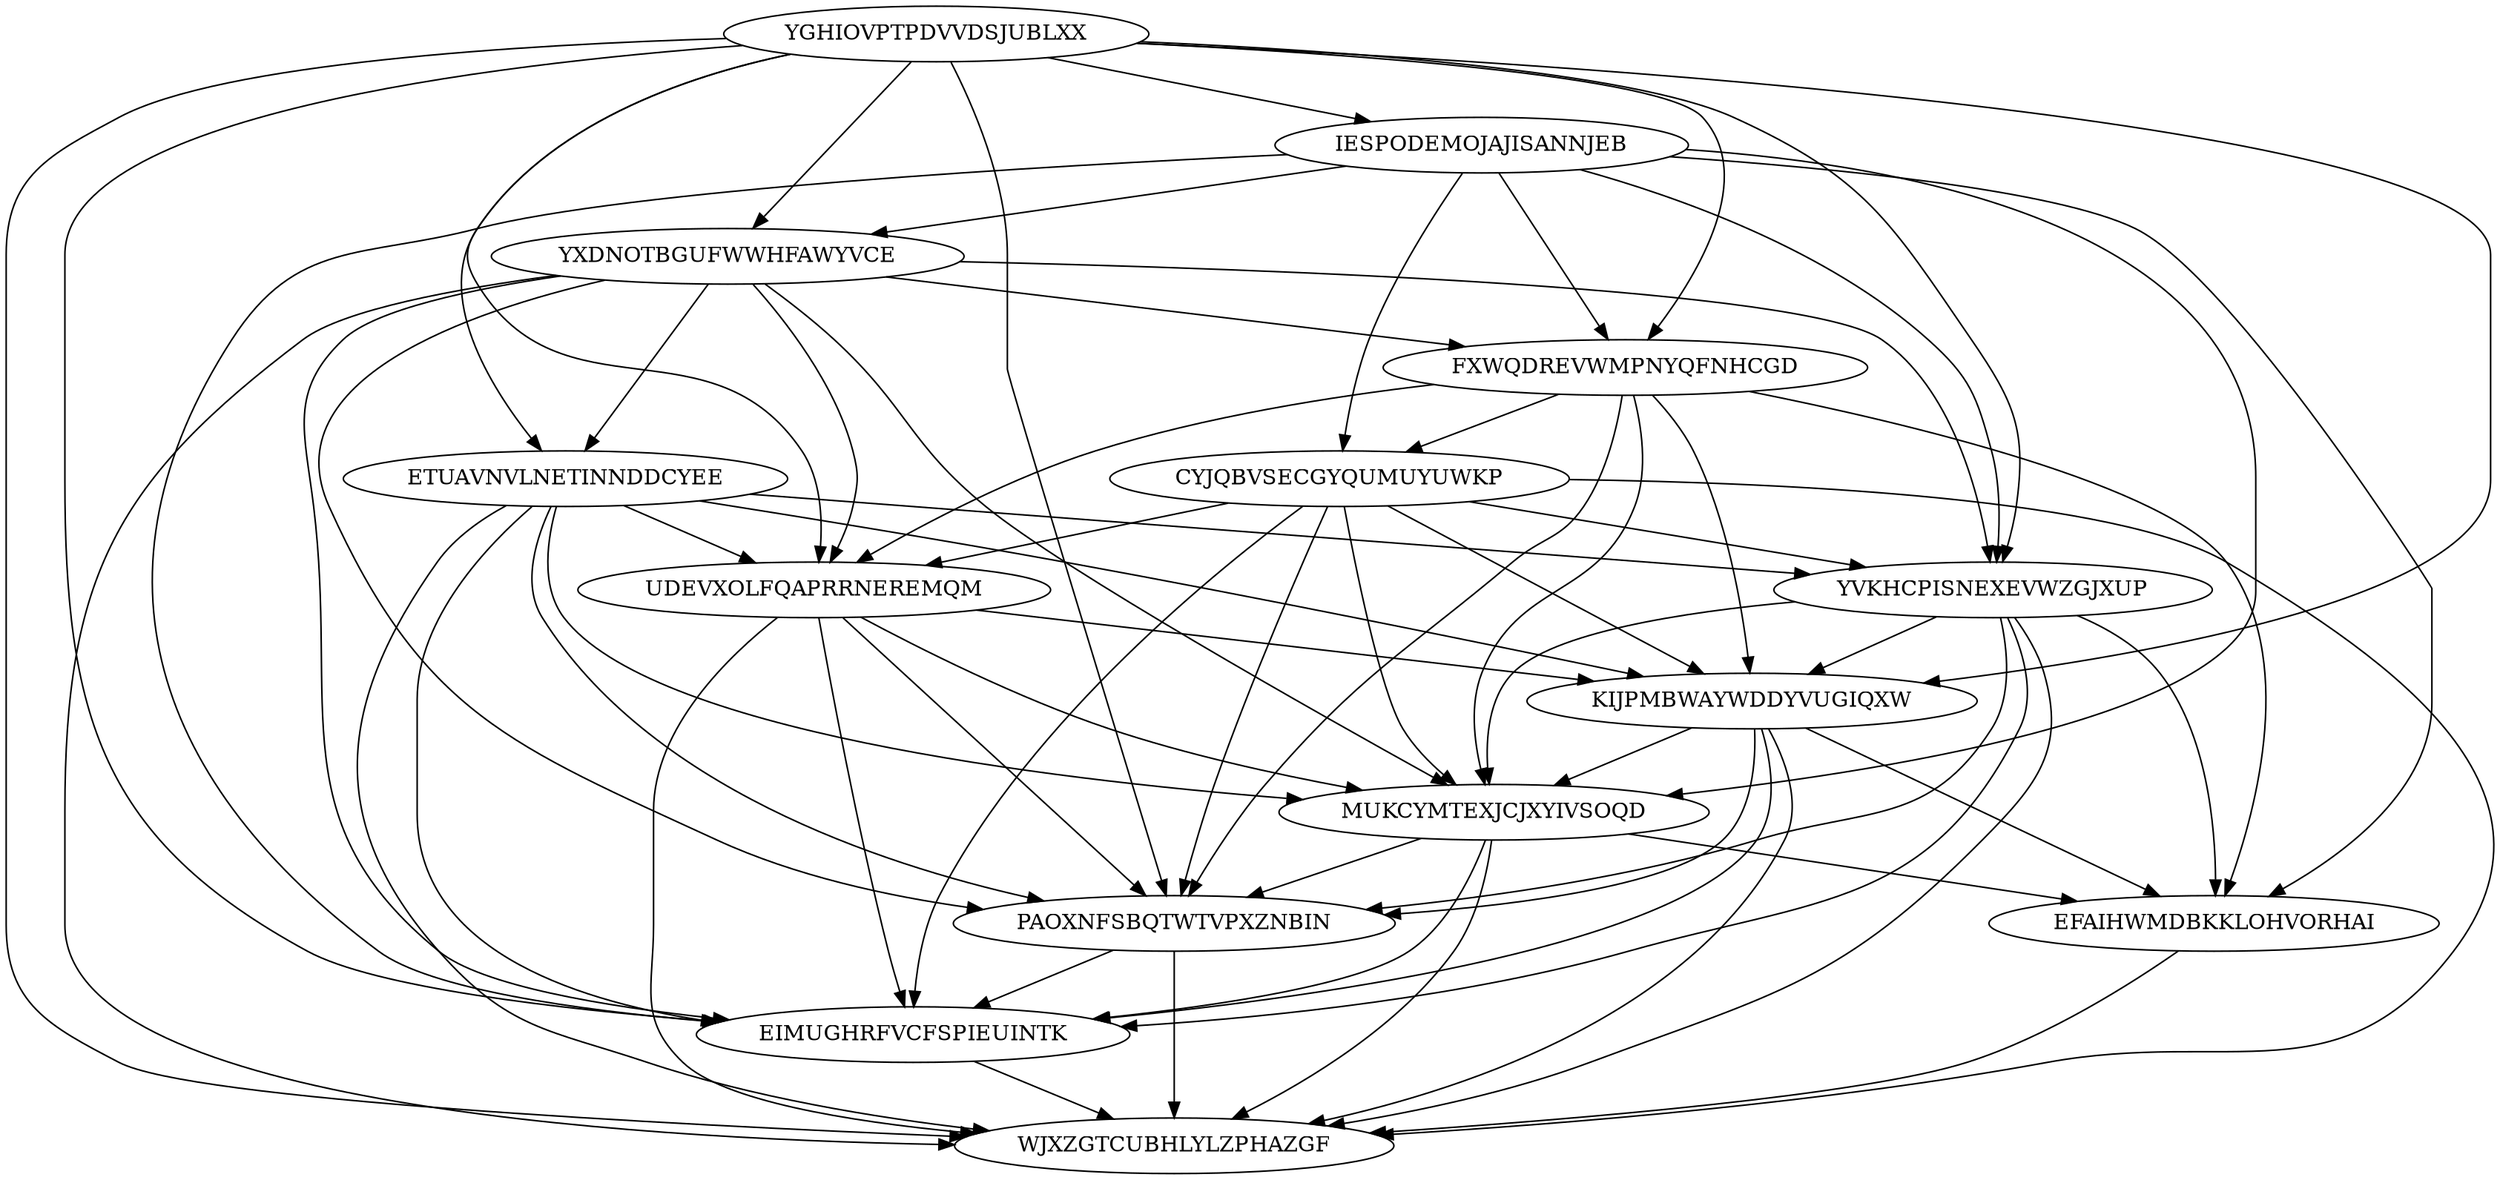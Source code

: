 digraph N14M69 {
	YGHIOVPTPDVVDSJUBLXX	[Weight=19];
	IESPODEMOJAJISANNJEB	[Weight=17];
	YXDNOTBGUFWWHFAWYVCE	[Weight=14];
	ETUAVNVLNETINNDDCYEE	[Weight=18];
	FXWQDREVWMPNYQFNHCGD	[Weight=14];
	CYJQBVSECGYQUMUYUWKP	[Weight=19];
	UDEVXOLFQAPRRNEREMQM	[Weight=18];
	YVKHCPISNEXEVWZGJXUP	[Weight=20];
	KIJPMBWAYWDDYVUGIQXW	[Weight=20];
	MUKCYMTEXJCJXYIVSOQD	[Weight=15];
	PAOXNFSBQTWTVPXZNBIN	[Weight=12];
	EIMUGHRFVCFSPIEUINTK	[Weight=19];
	EFAIHWMDBKKLOHVORHAI	[Weight=18];
	WJXZGTCUBHLYLZPHAZGF	[Weight=16];
	CYJQBVSECGYQUMUYUWKP -> MUKCYMTEXJCJXYIVSOQD [Weight=14];
	FXWQDREVWMPNYQFNHCGD -> MUKCYMTEXJCJXYIVSOQD [Weight=13];
	YXDNOTBGUFWWHFAWYVCE -> WJXZGTCUBHLYLZPHAZGF [Weight=15];
	CYJQBVSECGYQUMUYUWKP -> PAOXNFSBQTWTVPXZNBIN [Weight=14];
	YVKHCPISNEXEVWZGJXUP -> WJXZGTCUBHLYLZPHAZGF [Weight=20];
	YGHIOVPTPDVVDSJUBLXX -> PAOXNFSBQTWTVPXZNBIN [Weight=20];
	FXWQDREVWMPNYQFNHCGD -> KIJPMBWAYWDDYVUGIQXW [Weight=14];
	UDEVXOLFQAPRRNEREMQM -> MUKCYMTEXJCJXYIVSOQD [Weight=11];
	ETUAVNVLNETINNDDCYEE -> PAOXNFSBQTWTVPXZNBIN [Weight=11];
	YGHIOVPTPDVVDSJUBLXX -> EIMUGHRFVCFSPIEUINTK [Weight=18];
	YXDNOTBGUFWWHFAWYVCE -> PAOXNFSBQTWTVPXZNBIN [Weight=11];
	IESPODEMOJAJISANNJEB -> FXWQDREVWMPNYQFNHCGD [Weight=15];
	KIJPMBWAYWDDYVUGIQXW -> EFAIHWMDBKKLOHVORHAI [Weight=12];
	KIJPMBWAYWDDYVUGIQXW -> WJXZGTCUBHLYLZPHAZGF [Weight=14];
	ETUAVNVLNETINNDDCYEE -> YVKHCPISNEXEVWZGJXUP [Weight=13];
	YXDNOTBGUFWWHFAWYVCE -> YVKHCPISNEXEVWZGJXUP [Weight=16];
	YGHIOVPTPDVVDSJUBLXX -> KIJPMBWAYWDDYVUGIQXW [Weight=20];
	YVKHCPISNEXEVWZGJXUP -> EIMUGHRFVCFSPIEUINTK [Weight=12];
	IESPODEMOJAJISANNJEB -> YXDNOTBGUFWWHFAWYVCE [Weight=20];
	YVKHCPISNEXEVWZGJXUP -> EFAIHWMDBKKLOHVORHAI [Weight=13];
	KIJPMBWAYWDDYVUGIQXW -> MUKCYMTEXJCJXYIVSOQD [Weight=17];
	UDEVXOLFQAPRRNEREMQM -> KIJPMBWAYWDDYVUGIQXW [Weight=18];
	PAOXNFSBQTWTVPXZNBIN -> WJXZGTCUBHLYLZPHAZGF [Weight=20];
	MUKCYMTEXJCJXYIVSOQD -> WJXZGTCUBHLYLZPHAZGF [Weight=12];
	FXWQDREVWMPNYQFNHCGD -> EFAIHWMDBKKLOHVORHAI [Weight=16];
	YVKHCPISNEXEVWZGJXUP -> KIJPMBWAYWDDYVUGIQXW [Weight=10];
	MUKCYMTEXJCJXYIVSOQD -> EIMUGHRFVCFSPIEUINTK [Weight=18];
	YVKHCPISNEXEVWZGJXUP -> MUKCYMTEXJCJXYIVSOQD [Weight=12];
	CYJQBVSECGYQUMUYUWKP -> KIJPMBWAYWDDYVUGIQXW [Weight=11];
	FXWQDREVWMPNYQFNHCGD -> CYJQBVSECGYQUMUYUWKP [Weight=17];
	YXDNOTBGUFWWHFAWYVCE -> ETUAVNVLNETINNDDCYEE [Weight=19];
	MUKCYMTEXJCJXYIVSOQD -> EFAIHWMDBKKLOHVORHAI [Weight=14];
	IESPODEMOJAJISANNJEB -> YVKHCPISNEXEVWZGJXUP [Weight=14];
	YXDNOTBGUFWWHFAWYVCE -> FXWQDREVWMPNYQFNHCGD [Weight=11];
	EIMUGHRFVCFSPIEUINTK -> WJXZGTCUBHLYLZPHAZGF [Weight=18];
	YGHIOVPTPDVVDSJUBLXX -> ETUAVNVLNETINNDDCYEE [Weight=17];
	YGHIOVPTPDVVDSJUBLXX -> YXDNOTBGUFWWHFAWYVCE [Weight=14];
	ETUAVNVLNETINNDDCYEE -> KIJPMBWAYWDDYVUGIQXW [Weight=18];
	UDEVXOLFQAPRRNEREMQM -> PAOXNFSBQTWTVPXZNBIN [Weight=11];
	ETUAVNVLNETINNDDCYEE -> WJXZGTCUBHLYLZPHAZGF [Weight=18];
	FXWQDREVWMPNYQFNHCGD -> PAOXNFSBQTWTVPXZNBIN [Weight=10];
	EFAIHWMDBKKLOHVORHAI -> WJXZGTCUBHLYLZPHAZGF [Weight=16];
	YGHIOVPTPDVVDSJUBLXX -> UDEVXOLFQAPRRNEREMQM [Weight=19];
	IESPODEMOJAJISANNJEB -> EIMUGHRFVCFSPIEUINTK [Weight=13];
	ETUAVNVLNETINNDDCYEE -> EIMUGHRFVCFSPIEUINTK [Weight=13];
	KIJPMBWAYWDDYVUGIQXW -> EIMUGHRFVCFSPIEUINTK [Weight=11];
	MUKCYMTEXJCJXYIVSOQD -> PAOXNFSBQTWTVPXZNBIN [Weight=10];
	UDEVXOLFQAPRRNEREMQM -> WJXZGTCUBHLYLZPHAZGF [Weight=19];
	YGHIOVPTPDVVDSJUBLXX -> WJXZGTCUBHLYLZPHAZGF [Weight=18];
	ETUAVNVLNETINNDDCYEE -> UDEVXOLFQAPRRNEREMQM [Weight=15];
	YGHIOVPTPDVVDSJUBLXX -> YVKHCPISNEXEVWZGJXUP [Weight=13];
	YGHIOVPTPDVVDSJUBLXX -> IESPODEMOJAJISANNJEB [Weight=11];
	YXDNOTBGUFWWHFAWYVCE -> EIMUGHRFVCFSPIEUINTK [Weight=12];
	CYJQBVSECGYQUMUYUWKP -> EIMUGHRFVCFSPIEUINTK [Weight=18];
	KIJPMBWAYWDDYVUGIQXW -> PAOXNFSBQTWTVPXZNBIN [Weight=20];
	ETUAVNVLNETINNDDCYEE -> MUKCYMTEXJCJXYIVSOQD [Weight=15];
	IESPODEMOJAJISANNJEB -> CYJQBVSECGYQUMUYUWKP [Weight=16];
	YXDNOTBGUFWWHFAWYVCE -> MUKCYMTEXJCJXYIVSOQD [Weight=12];
	YXDNOTBGUFWWHFAWYVCE -> UDEVXOLFQAPRRNEREMQM [Weight=12];
	FXWQDREVWMPNYQFNHCGD -> UDEVXOLFQAPRRNEREMQM [Weight=18];
	CYJQBVSECGYQUMUYUWKP -> UDEVXOLFQAPRRNEREMQM [Weight=20];
	CYJQBVSECGYQUMUYUWKP -> WJXZGTCUBHLYLZPHAZGF [Weight=19];
	IESPODEMOJAJISANNJEB -> EFAIHWMDBKKLOHVORHAI [Weight=20];
	YVKHCPISNEXEVWZGJXUP -> PAOXNFSBQTWTVPXZNBIN [Weight=12];
	CYJQBVSECGYQUMUYUWKP -> YVKHCPISNEXEVWZGJXUP [Weight=19];
	UDEVXOLFQAPRRNEREMQM -> EIMUGHRFVCFSPIEUINTK [Weight=18];
	PAOXNFSBQTWTVPXZNBIN -> EIMUGHRFVCFSPIEUINTK [Weight=17];
	YGHIOVPTPDVVDSJUBLXX -> FXWQDREVWMPNYQFNHCGD [Weight=16];
	IESPODEMOJAJISANNJEB -> MUKCYMTEXJCJXYIVSOQD [Weight=12];
}
